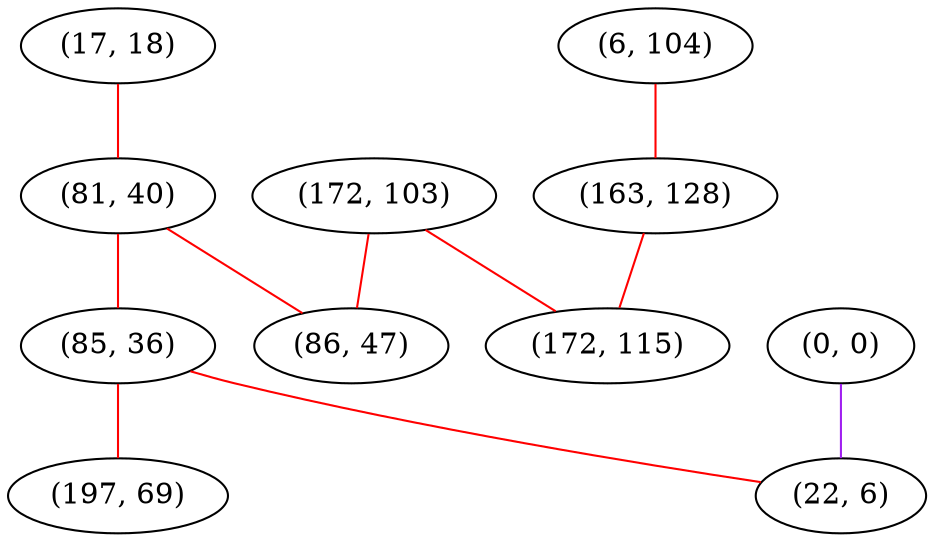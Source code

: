graph "" {
"(17, 18)";
"(81, 40)";
"(0, 0)";
"(6, 104)";
"(163, 128)";
"(172, 103)";
"(86, 47)";
"(172, 115)";
"(85, 36)";
"(22, 6)";
"(197, 69)";
"(17, 18)" -- "(81, 40)"  [color=red, key=0, weight=1];
"(81, 40)" -- "(85, 36)"  [color=red, key=0, weight=1];
"(81, 40)" -- "(86, 47)"  [color=red, key=0, weight=1];
"(0, 0)" -- "(22, 6)"  [color=purple, key=0, weight=4];
"(6, 104)" -- "(163, 128)"  [color=red, key=0, weight=1];
"(163, 128)" -- "(172, 115)"  [color=red, key=0, weight=1];
"(172, 103)" -- "(86, 47)"  [color=red, key=0, weight=1];
"(172, 103)" -- "(172, 115)"  [color=red, key=0, weight=1];
"(85, 36)" -- "(197, 69)"  [color=red, key=0, weight=1];
"(85, 36)" -- "(22, 6)"  [color=red, key=0, weight=1];
}
